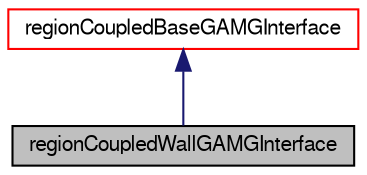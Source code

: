digraph "regionCoupledWallGAMGInterface"
{
  bgcolor="transparent";
  edge [fontname="FreeSans",fontsize="10",labelfontname="FreeSans",labelfontsize="10"];
  node [fontname="FreeSans",fontsize="10",shape=record];
  Node0 [label="regionCoupledWallGAMGInterface",height=0.2,width=0.4,color="black", fillcolor="grey75", style="filled", fontcolor="black"];
  Node1 -> Node0 [dir="back",color="midnightblue",fontsize="10",style="solid",fontname="FreeSans"];
  Node1 [label="regionCoupledBaseGAMGInterface",height=0.2,width=0.4,color="red",URL="$a25158.html",tooltip="Base class for GAMG agglomerated coupled region interface. "];
}
